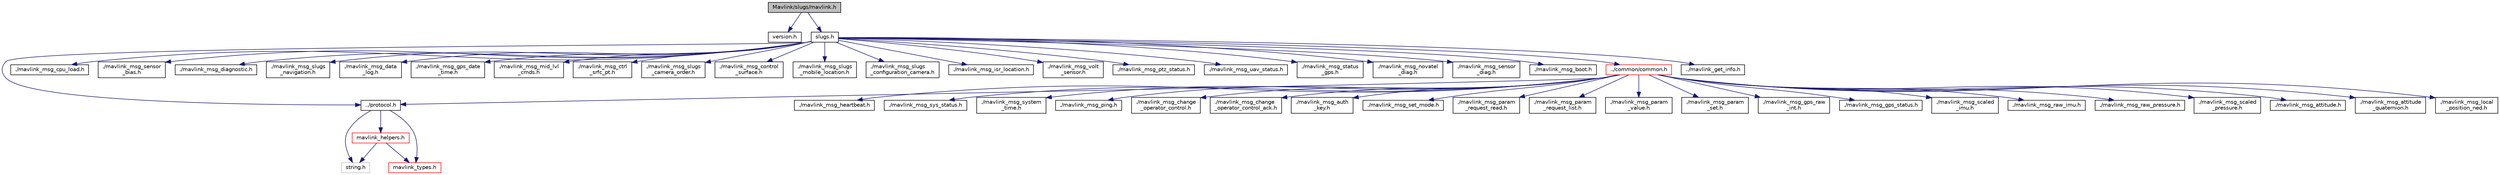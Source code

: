 digraph "Mavlink/slugs/mavlink.h"
{
  edge [fontname="Helvetica",fontsize="10",labelfontname="Helvetica",labelfontsize="10"];
  node [fontname="Helvetica",fontsize="10",shape=record];
  Node0 [label="Mavlink/slugs/mavlink.h",height=0.2,width=0.4,color="black", fillcolor="grey75", style="filled", fontcolor="black"];
  Node0 -> Node1 [color="midnightblue",fontsize="10",style="solid",fontname="Helvetica"];
  Node1 [label="version.h",height=0.2,width=0.4,color="black", fillcolor="white", style="filled",URL="$slugs_2version_8h.html",tooltip="MAVLink comm protocol built from slugs.xml. "];
  Node0 -> Node2 [color="midnightblue",fontsize="10",style="solid",fontname="Helvetica"];
  Node2 [label="slugs.h",height=0.2,width=0.4,color="black", fillcolor="white", style="filled",URL="$slugs_8h.html",tooltip="MAVLink comm protocol generated from slugs.xml. "];
  Node2 -> Node3 [color="midnightblue",fontsize="10",style="solid",fontname="Helvetica"];
  Node3 [label="../protocol.h",height=0.2,width=0.4,color="black", fillcolor="white", style="filled",URL="$protocol_8h_source.html"];
  Node3 -> Node4 [color="midnightblue",fontsize="10",style="solid",fontname="Helvetica"];
  Node4 [label="string.h",height=0.2,width=0.4,color="grey75", fillcolor="white", style="filled"];
  Node3 -> Node5 [color="midnightblue",fontsize="10",style="solid",fontname="Helvetica"];
  Node5 [label="mavlink_types.h",height=0.2,width=0.4,color="red", fillcolor="white", style="filled",URL="$mavlink__types_8h_source.html"];
  Node3 -> Node7 [color="midnightblue",fontsize="10",style="solid",fontname="Helvetica"];
  Node7 [label="mavlink_helpers.h",height=0.2,width=0.4,color="red", fillcolor="white", style="filled",URL="$mavlink__helpers_8h_source.html"];
  Node7 -> Node4 [color="midnightblue",fontsize="10",style="solid",fontname="Helvetica"];
  Node7 -> Node5 [color="midnightblue",fontsize="10",style="solid",fontname="Helvetica"];
  Node2 -> Node13 [color="midnightblue",fontsize="10",style="solid",fontname="Helvetica"];
  Node13 [label="./mavlink_msg_cpu_load.h",height=0.2,width=0.4,color="black", fillcolor="white", style="filled",URL="$mavlink__msg__cpu__load_8h_source.html"];
  Node2 -> Node14 [color="midnightblue",fontsize="10",style="solid",fontname="Helvetica"];
  Node14 [label="./mavlink_msg_sensor\l_bias.h",height=0.2,width=0.4,color="black", fillcolor="white", style="filled",URL="$mavlink__msg__sensor__bias_8h_source.html"];
  Node2 -> Node15 [color="midnightblue",fontsize="10",style="solid",fontname="Helvetica"];
  Node15 [label="./mavlink_msg_diagnostic.h",height=0.2,width=0.4,color="black", fillcolor="white", style="filled",URL="$mavlink__msg__diagnostic_8h_source.html"];
  Node2 -> Node16 [color="midnightblue",fontsize="10",style="solid",fontname="Helvetica"];
  Node16 [label="./mavlink_msg_slugs\l_navigation.h",height=0.2,width=0.4,color="black", fillcolor="white", style="filled",URL="$mavlink__msg__slugs__navigation_8h_source.html"];
  Node2 -> Node17 [color="midnightblue",fontsize="10",style="solid",fontname="Helvetica"];
  Node17 [label="./mavlink_msg_data\l_log.h",height=0.2,width=0.4,color="black", fillcolor="white", style="filled",URL="$mavlink__msg__data__log_8h_source.html"];
  Node2 -> Node18 [color="midnightblue",fontsize="10",style="solid",fontname="Helvetica"];
  Node18 [label="./mavlink_msg_gps_date\l_time.h",height=0.2,width=0.4,color="black", fillcolor="white", style="filled",URL="$mavlink__msg__gps__date__time_8h_source.html"];
  Node2 -> Node19 [color="midnightblue",fontsize="10",style="solid",fontname="Helvetica"];
  Node19 [label="./mavlink_msg_mid_lvl\l_cmds.h",height=0.2,width=0.4,color="black", fillcolor="white", style="filled",URL="$mavlink__msg__mid__lvl__cmds_8h_source.html"];
  Node2 -> Node20 [color="midnightblue",fontsize="10",style="solid",fontname="Helvetica"];
  Node20 [label="./mavlink_msg_ctrl\l_srfc_pt.h",height=0.2,width=0.4,color="black", fillcolor="white", style="filled",URL="$mavlink__msg__ctrl__srfc__pt_8h_source.html"];
  Node2 -> Node21 [color="midnightblue",fontsize="10",style="solid",fontname="Helvetica"];
  Node21 [label="./mavlink_msg_slugs\l_camera_order.h",height=0.2,width=0.4,color="black", fillcolor="white", style="filled",URL="$mavlink__msg__slugs__camera__order_8h_source.html"];
  Node2 -> Node22 [color="midnightblue",fontsize="10",style="solid",fontname="Helvetica"];
  Node22 [label="./mavlink_msg_control\l_surface.h",height=0.2,width=0.4,color="black", fillcolor="white", style="filled",URL="$mavlink__msg__control__surface_8h_source.html"];
  Node2 -> Node23 [color="midnightblue",fontsize="10",style="solid",fontname="Helvetica"];
  Node23 [label="./mavlink_msg_slugs\l_mobile_location.h",height=0.2,width=0.4,color="black", fillcolor="white", style="filled",URL="$mavlink__msg__slugs__mobile__location_8h_source.html"];
  Node2 -> Node24 [color="midnightblue",fontsize="10",style="solid",fontname="Helvetica"];
  Node24 [label="./mavlink_msg_slugs\l_configuration_camera.h",height=0.2,width=0.4,color="black", fillcolor="white", style="filled",URL="$mavlink__msg__slugs__configuration__camera_8h_source.html"];
  Node2 -> Node25 [color="midnightblue",fontsize="10",style="solid",fontname="Helvetica"];
  Node25 [label="./mavlink_msg_isr_location.h",height=0.2,width=0.4,color="black", fillcolor="white", style="filled",URL="$mavlink__msg__isr__location_8h_source.html"];
  Node2 -> Node26 [color="midnightblue",fontsize="10",style="solid",fontname="Helvetica"];
  Node26 [label="./mavlink_msg_volt\l_sensor.h",height=0.2,width=0.4,color="black", fillcolor="white", style="filled",URL="$mavlink__msg__volt__sensor_8h_source.html"];
  Node2 -> Node27 [color="midnightblue",fontsize="10",style="solid",fontname="Helvetica"];
  Node27 [label="./mavlink_msg_ptz_status.h",height=0.2,width=0.4,color="black", fillcolor="white", style="filled",URL="$mavlink__msg__ptz__status_8h_source.html"];
  Node2 -> Node28 [color="midnightblue",fontsize="10",style="solid",fontname="Helvetica"];
  Node28 [label="./mavlink_msg_uav_status.h",height=0.2,width=0.4,color="black", fillcolor="white", style="filled",URL="$mavlink__msg__uav__status_8h_source.html"];
  Node2 -> Node29 [color="midnightblue",fontsize="10",style="solid",fontname="Helvetica"];
  Node29 [label="./mavlink_msg_status\l_gps.h",height=0.2,width=0.4,color="black", fillcolor="white", style="filled",URL="$mavlink__msg__status__gps_8h_source.html"];
  Node2 -> Node30 [color="midnightblue",fontsize="10",style="solid",fontname="Helvetica"];
  Node30 [label="./mavlink_msg_novatel\l_diag.h",height=0.2,width=0.4,color="black", fillcolor="white", style="filled",URL="$mavlink__msg__novatel__diag_8h_source.html"];
  Node2 -> Node31 [color="midnightblue",fontsize="10",style="solid",fontname="Helvetica"];
  Node31 [label="./mavlink_msg_sensor\l_diag.h",height=0.2,width=0.4,color="black", fillcolor="white", style="filled",URL="$mavlink__msg__sensor__diag_8h_source.html"];
  Node2 -> Node32 [color="midnightblue",fontsize="10",style="solid",fontname="Helvetica"];
  Node32 [label="./mavlink_msg_boot.h",height=0.2,width=0.4,color="black", fillcolor="white", style="filled",URL="$mavlink__msg__boot_8h_source.html"];
  Node2 -> Node33 [color="midnightblue",fontsize="10",style="solid",fontname="Helvetica"];
  Node33 [label="../common/common.h",height=0.2,width=0.4,color="red", fillcolor="white", style="filled",URL="$common_8h.html",tooltip="MAVLink comm protocol generated from common.xml. "];
  Node33 -> Node3 [color="midnightblue",fontsize="10",style="solid",fontname="Helvetica"];
  Node33 -> Node34 [color="midnightblue",fontsize="10",style="solid",fontname="Helvetica"];
  Node34 [label="./mavlink_msg_heartbeat.h",height=0.2,width=0.4,color="black", fillcolor="white", style="filled",URL="$common_2mavlink__msg__heartbeat_8h_source.html"];
  Node33 -> Node35 [color="midnightblue",fontsize="10",style="solid",fontname="Helvetica"];
  Node35 [label="./mavlink_msg_sys_status.h",height=0.2,width=0.4,color="black", fillcolor="white", style="filled",URL="$mavlink__msg__sys__status_8h_source.html"];
  Node33 -> Node36 [color="midnightblue",fontsize="10",style="solid",fontname="Helvetica"];
  Node36 [label="./mavlink_msg_system\l_time.h",height=0.2,width=0.4,color="black", fillcolor="white", style="filled",URL="$mavlink__msg__system__time_8h_source.html"];
  Node33 -> Node37 [color="midnightblue",fontsize="10",style="solid",fontname="Helvetica"];
  Node37 [label="./mavlink_msg_ping.h",height=0.2,width=0.4,color="black", fillcolor="white", style="filled",URL="$mavlink__msg__ping_8h_source.html"];
  Node33 -> Node38 [color="midnightblue",fontsize="10",style="solid",fontname="Helvetica"];
  Node38 [label="./mavlink_msg_change\l_operator_control.h",height=0.2,width=0.4,color="black", fillcolor="white", style="filled",URL="$mavlink__msg__change__operator__control_8h_source.html"];
  Node33 -> Node39 [color="midnightblue",fontsize="10",style="solid",fontname="Helvetica"];
  Node39 [label="./mavlink_msg_change\l_operator_control_ack.h",height=0.2,width=0.4,color="black", fillcolor="white", style="filled",URL="$mavlink__msg__change__operator__control__ack_8h_source.html"];
  Node33 -> Node40 [color="midnightblue",fontsize="10",style="solid",fontname="Helvetica"];
  Node40 [label="./mavlink_msg_auth\l_key.h",height=0.2,width=0.4,color="black", fillcolor="white", style="filled",URL="$mavlink__msg__auth__key_8h_source.html"];
  Node33 -> Node41 [color="midnightblue",fontsize="10",style="solid",fontname="Helvetica"];
  Node41 [label="./mavlink_msg_set_mode.h",height=0.2,width=0.4,color="black", fillcolor="white", style="filled",URL="$mavlink__msg__set__mode_8h_source.html"];
  Node33 -> Node42 [color="midnightblue",fontsize="10",style="solid",fontname="Helvetica"];
  Node42 [label="./mavlink_msg_param\l_request_read.h",height=0.2,width=0.4,color="black", fillcolor="white", style="filled",URL="$mavlink__msg__param__request__read_8h_source.html"];
  Node33 -> Node43 [color="midnightblue",fontsize="10",style="solid",fontname="Helvetica"];
  Node43 [label="./mavlink_msg_param\l_request_list.h",height=0.2,width=0.4,color="black", fillcolor="white", style="filled",URL="$mavlink__msg__param__request__list_8h_source.html"];
  Node33 -> Node44 [color="midnightblue",fontsize="10",style="solid",fontname="Helvetica"];
  Node44 [label="./mavlink_msg_param\l_value.h",height=0.2,width=0.4,color="black", fillcolor="white", style="filled",URL="$mavlink__msg__param__value_8h_source.html"];
  Node33 -> Node45 [color="midnightblue",fontsize="10",style="solid",fontname="Helvetica"];
  Node45 [label="./mavlink_msg_param\l_set.h",height=0.2,width=0.4,color="black", fillcolor="white", style="filled",URL="$mavlink__msg__param__set_8h_source.html"];
  Node33 -> Node46 [color="midnightblue",fontsize="10",style="solid",fontname="Helvetica"];
  Node46 [label="./mavlink_msg_gps_raw\l_int.h",height=0.2,width=0.4,color="black", fillcolor="white", style="filled",URL="$mavlink__msg__gps__raw__int_8h_source.html"];
  Node33 -> Node47 [color="midnightblue",fontsize="10",style="solid",fontname="Helvetica"];
  Node47 [label="./mavlink_msg_gps_status.h",height=0.2,width=0.4,color="black", fillcolor="white", style="filled",URL="$mavlink__msg__gps__status_8h_source.html"];
  Node33 -> Node48 [color="midnightblue",fontsize="10",style="solid",fontname="Helvetica"];
  Node48 [label="./mavlink_msg_scaled\l_imu.h",height=0.2,width=0.4,color="black", fillcolor="white", style="filled",URL="$mavlink__msg__scaled__imu_8h_source.html"];
  Node33 -> Node49 [color="midnightblue",fontsize="10",style="solid",fontname="Helvetica"];
  Node49 [label="./mavlink_msg_raw_imu.h",height=0.2,width=0.4,color="black", fillcolor="white", style="filled",URL="$mavlink__msg__raw__imu_8h_source.html"];
  Node33 -> Node50 [color="midnightblue",fontsize="10",style="solid",fontname="Helvetica"];
  Node50 [label="./mavlink_msg_raw_pressure.h",height=0.2,width=0.4,color="black", fillcolor="white", style="filled",URL="$mavlink__msg__raw__pressure_8h_source.html"];
  Node33 -> Node51 [color="midnightblue",fontsize="10",style="solid",fontname="Helvetica"];
  Node51 [label="./mavlink_msg_scaled\l_pressure.h",height=0.2,width=0.4,color="black", fillcolor="white", style="filled",URL="$mavlink__msg__scaled__pressure_8h_source.html"];
  Node33 -> Node52 [color="midnightblue",fontsize="10",style="solid",fontname="Helvetica"];
  Node52 [label="./mavlink_msg_attitude.h",height=0.2,width=0.4,color="black", fillcolor="white", style="filled",URL="$mavlink__msg__attitude_8h_source.html"];
  Node33 -> Node53 [color="midnightblue",fontsize="10",style="solid",fontname="Helvetica"];
  Node53 [label="./mavlink_msg_attitude\l_quaternion.h",height=0.2,width=0.4,color="black", fillcolor="white", style="filled",URL="$mavlink__msg__attitude__quaternion_8h_source.html"];
  Node33 -> Node54 [color="midnightblue",fontsize="10",style="solid",fontname="Helvetica"];
  Node54 [label="./mavlink_msg_local\l_position_ned.h",height=0.2,width=0.4,color="black", fillcolor="white", style="filled",URL="$mavlink__msg__local__position__ned_8h_source.html"];
  Node2 -> Node172 [color="midnightblue",fontsize="10",style="solid",fontname="Helvetica"];
  Node172 [label="../mavlink_get_info.h",height=0.2,width=0.4,color="black", fillcolor="white", style="filled",URL="$mavlink__get__info_8h_source.html"];
}
